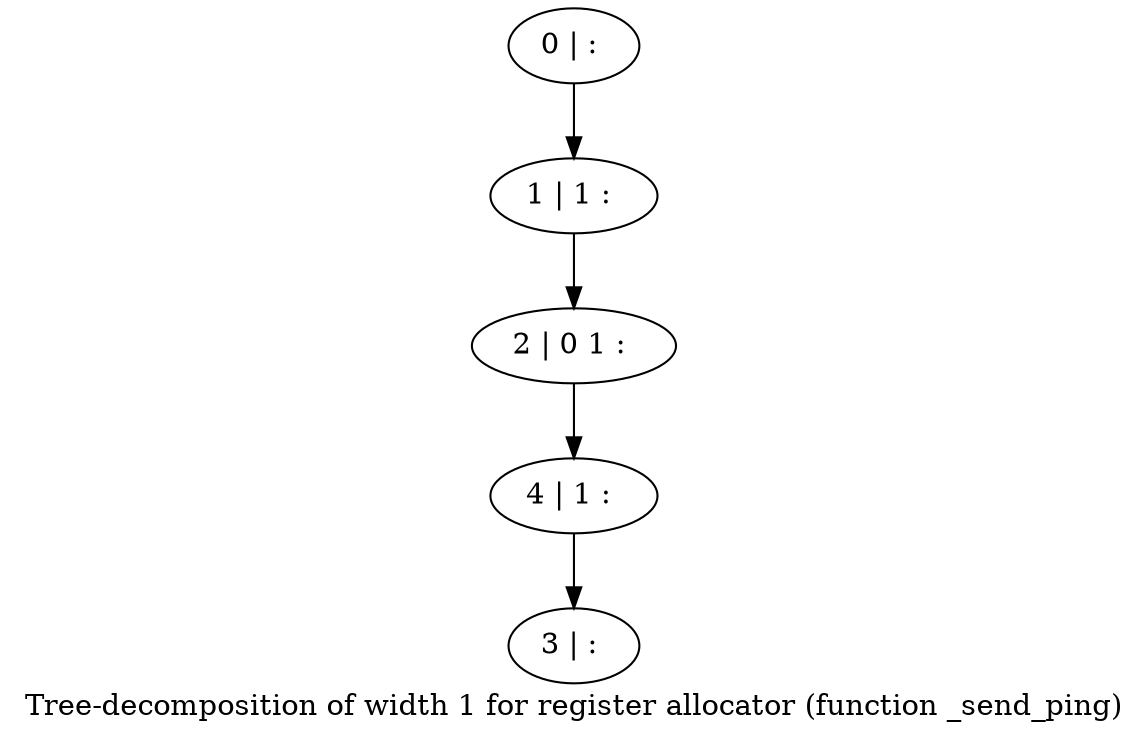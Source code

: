 digraph G {
graph [label="Tree-decomposition of width 1 for register allocator (function _send_ping)"]
0[label="0 | : "];
1[label="1 | 1 : "];
2[label="2 | 0 1 : "];
3[label="3 | : "];
4[label="4 | 1 : "];
0->1 ;
1->2 ;
4->3 ;
2->4 ;
}
